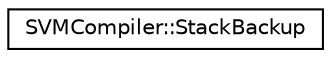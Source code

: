 digraph G
{
  edge [fontname="Helvetica",fontsize="10",labelfontname="Helvetica",labelfontsize="10"];
  node [fontname="Helvetica",fontsize="10",shape=record];
  rankdir=LR;
  Node1 [label="SVMCompiler::StackBackup",height=0.2,width=0.4,color="black", fillcolor="white", style="filled",URL="$d5/d37/structSVMCompiler_1_1StackBackup.html"];
}
